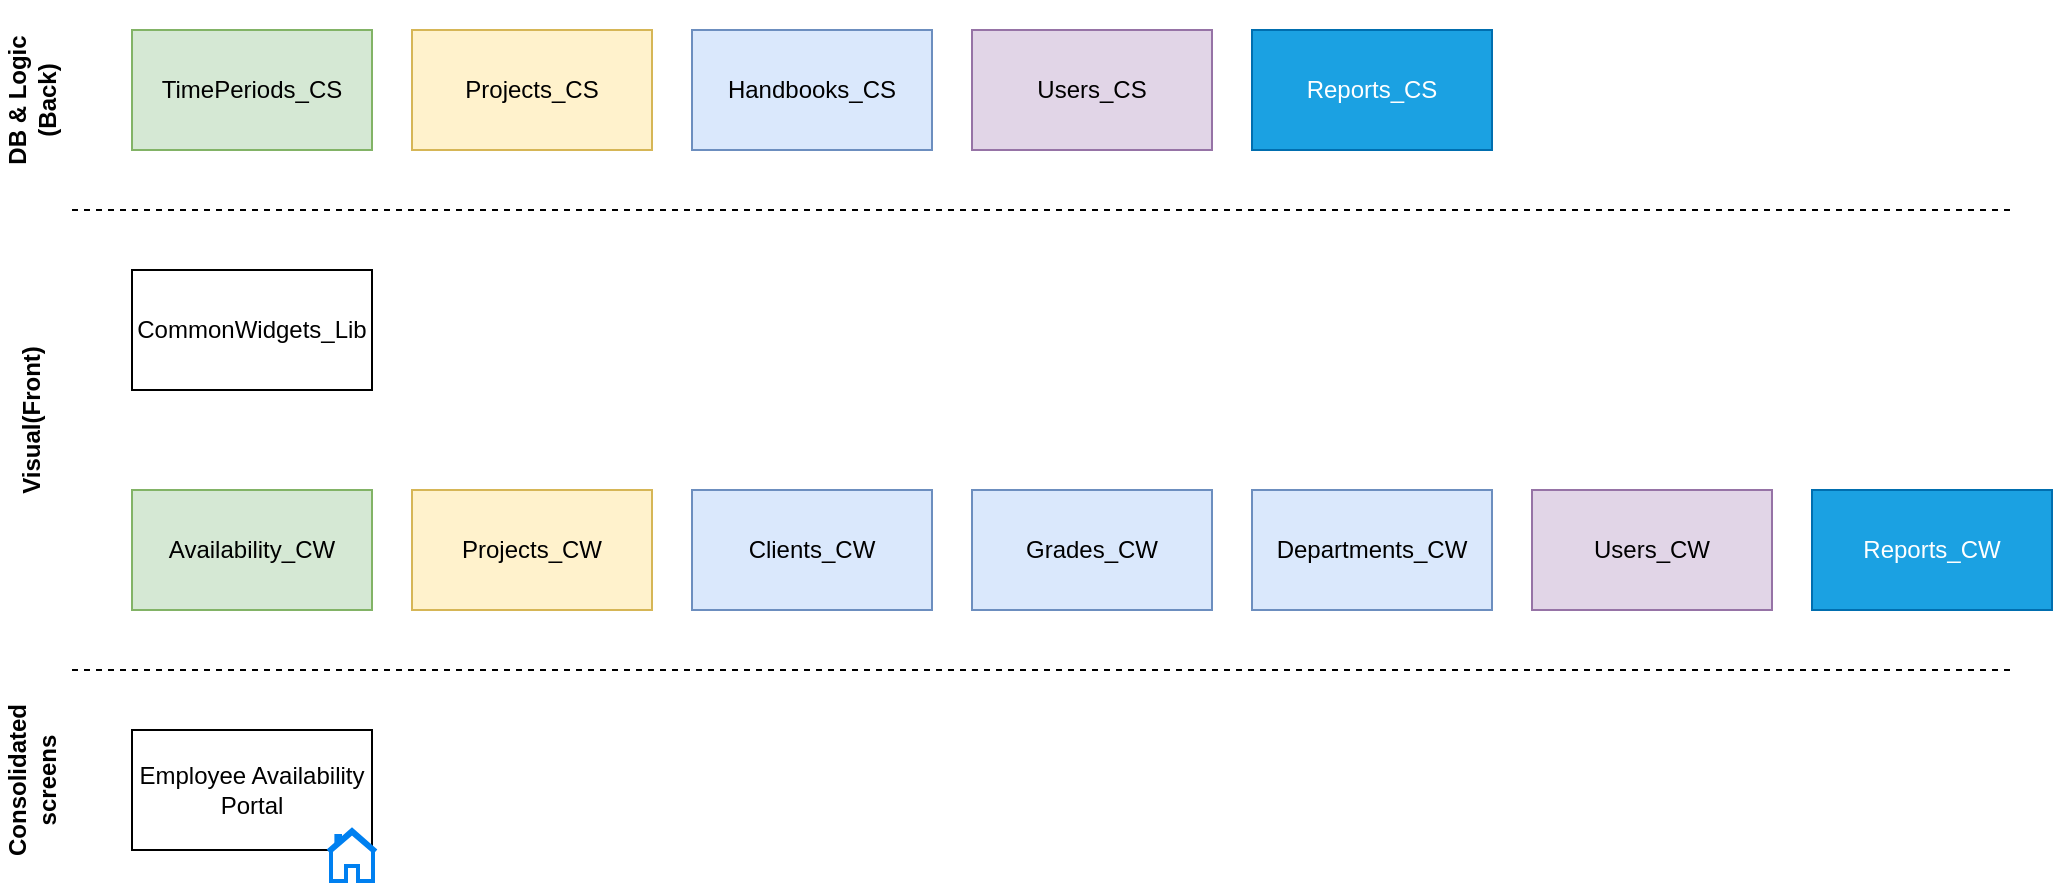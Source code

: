 <mxfile version="21.2.0" type="device">
  <diagram name="Page-1" id="EcyBj0qiCMglR1N4Lg6O">
    <mxGraphModel dx="1644" dy="1538" grid="1" gridSize="10" guides="1" tooltips="1" connect="1" arrows="1" fold="1" page="1" pageScale="1" pageWidth="850" pageHeight="1100" math="0" shadow="0">
      <root>
        <mxCell id="0" />
        <mxCell id="1" parent="0" />
        <mxCell id="KXue2aMbg075SF02Jcah-1" value="Employee Availability&lt;br&gt;Portal" style="rounded=0;whiteSpace=wrap;html=1;" vertex="1" parent="1">
          <mxGeometry x="60" y="-250" width="120" height="60" as="geometry" />
        </mxCell>
        <mxCell id="KXue2aMbg075SF02Jcah-2" value="TimePeriods_CS" style="rounded=0;whiteSpace=wrap;html=1;fillColor=#d5e8d4;strokeColor=#82b366;" vertex="1" parent="1">
          <mxGeometry x="60" y="-600" width="120" height="60" as="geometry" />
        </mxCell>
        <mxCell id="KXue2aMbg075SF02Jcah-3" value="Users_CS" style="rounded=0;whiteSpace=wrap;html=1;fillColor=#e1d5e7;strokeColor=#9673a6;" vertex="1" parent="1">
          <mxGeometry x="480" y="-600" width="120" height="60" as="geometry" />
        </mxCell>
        <mxCell id="KXue2aMbg075SF02Jcah-4" value="Handbooks_CS" style="rounded=0;whiteSpace=wrap;html=1;fillColor=#dae8fc;strokeColor=#6c8ebf;" vertex="1" parent="1">
          <mxGeometry x="340" y="-600" width="120" height="60" as="geometry" />
        </mxCell>
        <mxCell id="KXue2aMbg075SF02Jcah-5" value="Projects_CS" style="rounded=0;whiteSpace=wrap;html=1;fillColor=#fff2cc;strokeColor=#d6b656;" vertex="1" parent="1">
          <mxGeometry x="200" y="-600" width="120" height="60" as="geometry" />
        </mxCell>
        <mxCell id="KXue2aMbg075SF02Jcah-6" value="CommonWidgets_Lib" style="rounded=0;whiteSpace=wrap;html=1;" vertex="1" parent="1">
          <mxGeometry x="60" y="-480" width="120" height="60" as="geometry" />
        </mxCell>
        <mxCell id="KXue2aMbg075SF02Jcah-7" value="" style="endArrow=none;dashed=1;html=1;rounded=0;" edge="1" parent="1">
          <mxGeometry width="50" height="50" relative="1" as="geometry">
            <mxPoint x="30" y="-510" as="sourcePoint" />
            <mxPoint x="1000" y="-510" as="targetPoint" />
          </mxGeometry>
        </mxCell>
        <mxCell id="KXue2aMbg075SF02Jcah-8" value="" style="endArrow=none;dashed=1;html=1;rounded=0;" edge="1" parent="1">
          <mxGeometry width="50" height="50" relative="1" as="geometry">
            <mxPoint x="30" y="-280" as="sourcePoint" />
            <mxPoint x="1000" y="-280" as="targetPoint" />
          </mxGeometry>
        </mxCell>
        <mxCell id="KXue2aMbg075SF02Jcah-9" value="Availability_CW" style="rounded=0;whiteSpace=wrap;html=1;fillColor=#d5e8d4;strokeColor=#82b366;" vertex="1" parent="1">
          <mxGeometry x="60" y="-370" width="120" height="60" as="geometry" />
        </mxCell>
        <mxCell id="KXue2aMbg075SF02Jcah-10" value="Projects_CW" style="rounded=0;whiteSpace=wrap;html=1;fillColor=#fff2cc;strokeColor=#d6b656;" vertex="1" parent="1">
          <mxGeometry x="200" y="-370" width="120" height="60" as="geometry" />
        </mxCell>
        <mxCell id="KXue2aMbg075SF02Jcah-11" value="Clients_CW" style="rounded=0;whiteSpace=wrap;html=1;fillColor=#dae8fc;strokeColor=#6c8ebf;" vertex="1" parent="1">
          <mxGeometry x="340" y="-370" width="120" height="60" as="geometry" />
        </mxCell>
        <mxCell id="KXue2aMbg075SF02Jcah-12" value="Grades_CW" style="rounded=0;whiteSpace=wrap;html=1;fillColor=#dae8fc;strokeColor=#6c8ebf;" vertex="1" parent="1">
          <mxGeometry x="480" y="-370" width="120" height="60" as="geometry" />
        </mxCell>
        <mxCell id="KXue2aMbg075SF02Jcah-13" value="Departments_CW" style="rounded=0;whiteSpace=wrap;html=1;fillColor=#dae8fc;strokeColor=#6c8ebf;" vertex="1" parent="1">
          <mxGeometry x="620" y="-370" width="120" height="60" as="geometry" />
        </mxCell>
        <mxCell id="KXue2aMbg075SF02Jcah-14" value="Reports_CW" style="rounded=0;whiteSpace=wrap;html=1;fillColor=#1ba1e2;fontColor=#ffffff;strokeColor=#006EAF;" vertex="1" parent="1">
          <mxGeometry x="900" y="-370" width="120" height="60" as="geometry" />
        </mxCell>
        <mxCell id="KXue2aMbg075SF02Jcah-15" value="Visual(Front)" style="text;html=1;strokeColor=none;fillColor=none;align=center;verticalAlign=middle;whiteSpace=wrap;rounded=0;rotation=-90;fontStyle=1" vertex="1" parent="1">
          <mxGeometry x="-20" y="-420" width="60" height="30" as="geometry" />
        </mxCell>
        <mxCell id="KXue2aMbg075SF02Jcah-16" value="DB &amp;amp; Logic (Back)" style="text;html=1;strokeColor=none;fillColor=none;align=center;verticalAlign=middle;whiteSpace=wrap;rounded=0;rotation=-90;fontStyle=1" vertex="1" parent="1">
          <mxGeometry x="-40" y="-580" width="100" height="30" as="geometry" />
        </mxCell>
        <mxCell id="KXue2aMbg075SF02Jcah-17" value="Consolidated screens" style="text;html=1;strokeColor=none;fillColor=none;align=center;verticalAlign=middle;whiteSpace=wrap;rounded=0;rotation=-90;fontStyle=1" vertex="1" parent="1">
          <mxGeometry x="-20" y="-240" width="60" height="30" as="geometry" />
        </mxCell>
        <mxCell id="KXue2aMbg075SF02Jcah-18" value="" style="html=1;verticalLabelPosition=bottom;align=center;labelBackgroundColor=#ffffff;verticalAlign=top;strokeWidth=2;strokeColor=#0080F0;shadow=0;dashed=0;shape=mxgraph.ios7.icons.home;" vertex="1" parent="1">
          <mxGeometry x="158" y="-200" width="24" height="25.5" as="geometry" />
        </mxCell>
        <mxCell id="KXue2aMbg075SF02Jcah-19" value="Users_CW" style="rounded=0;whiteSpace=wrap;html=1;fillColor=#e1d5e7;strokeColor=#9673a6;" vertex="1" parent="1">
          <mxGeometry x="760" y="-370" width="120" height="60" as="geometry" />
        </mxCell>
        <mxCell id="KXue2aMbg075SF02Jcah-20" value="Reports_CS" style="rounded=0;whiteSpace=wrap;html=1;fillColor=#1ba1e2;fontColor=#ffffff;strokeColor=#006EAF;" vertex="1" parent="1">
          <mxGeometry x="620" y="-600" width="120" height="60" as="geometry" />
        </mxCell>
      </root>
    </mxGraphModel>
  </diagram>
</mxfile>
